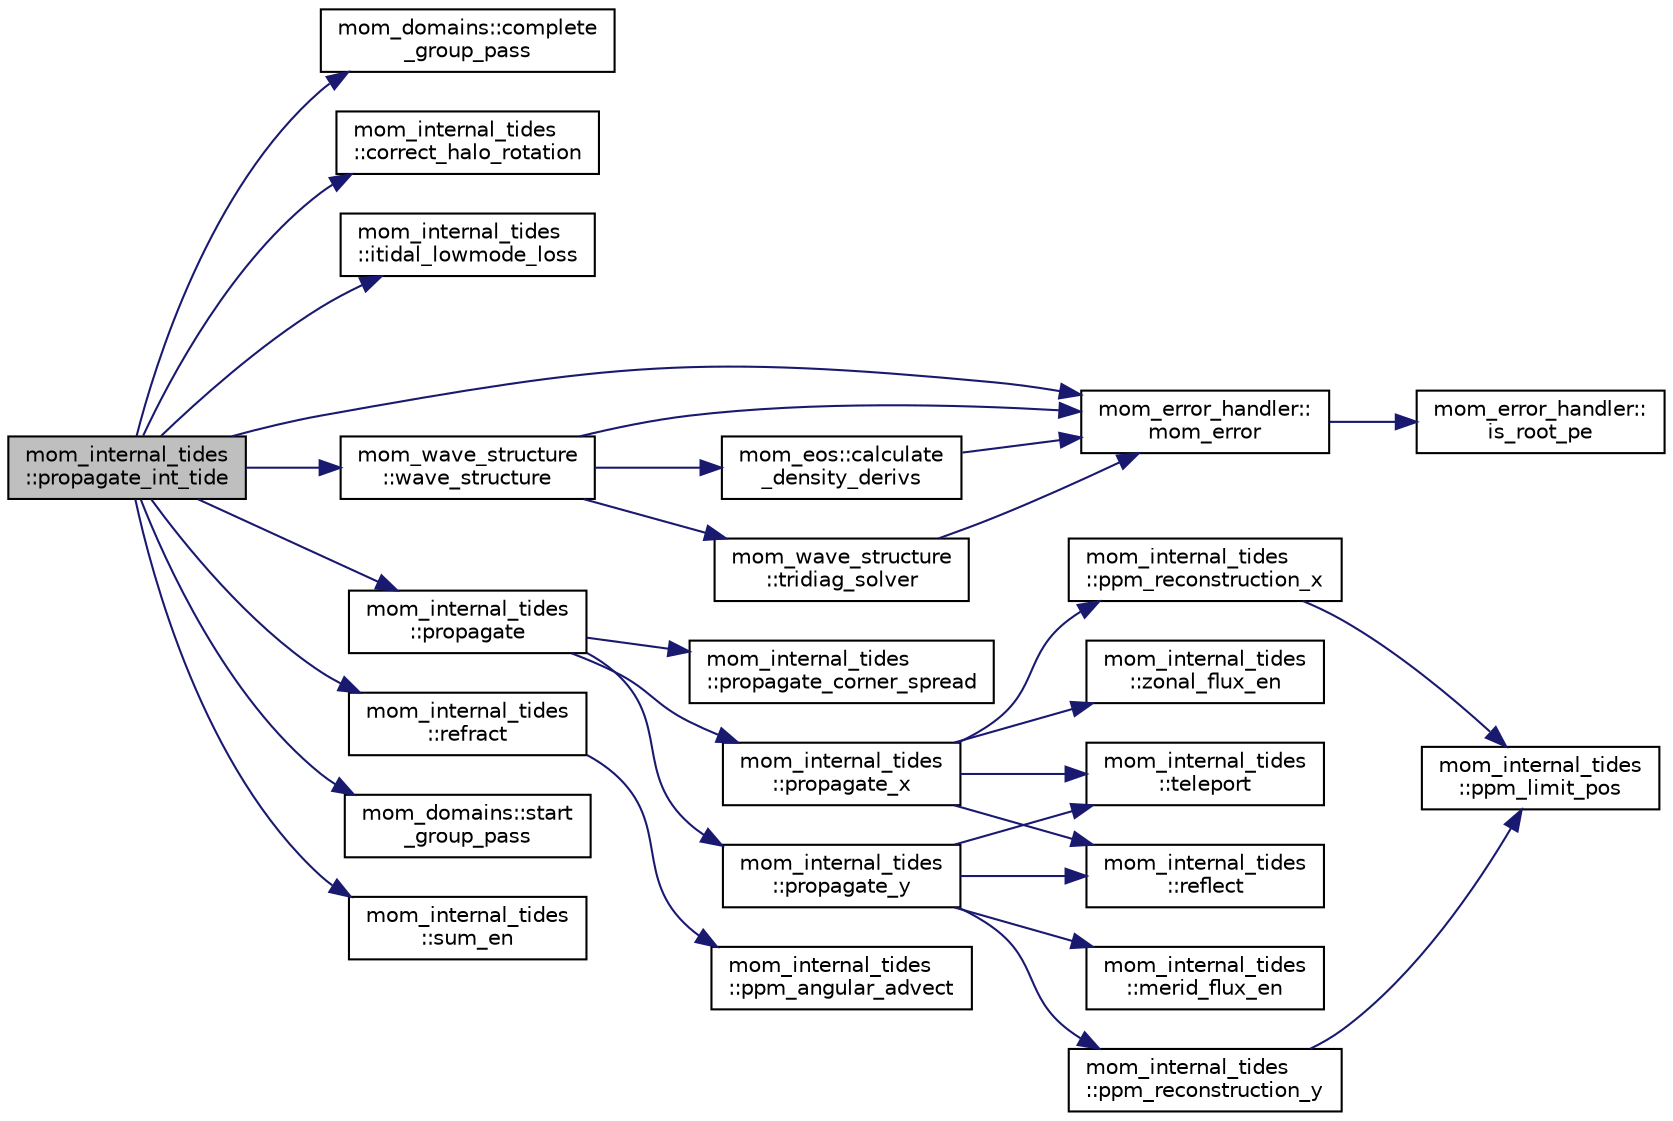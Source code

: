digraph "mom_internal_tides::propagate_int_tide"
{
 // INTERACTIVE_SVG=YES
  edge [fontname="Helvetica",fontsize="10",labelfontname="Helvetica",labelfontsize="10"];
  node [fontname="Helvetica",fontsize="10",shape=record];
  rankdir="LR";
  Node59 [label="mom_internal_tides\l::propagate_int_tide",height=0.2,width=0.4,color="black", fillcolor="grey75", style="filled", fontcolor="black"];
  Node59 -> Node60 [color="midnightblue",fontsize="10",style="solid",fontname="Helvetica"];
  Node60 [label="mom_domains::complete\l_group_pass",height=0.2,width=0.4,color="black", fillcolor="white", style="filled",URL="$namespacemom__domains.html#ad6fe013fb609fbb74bfeb66852d26796"];
  Node59 -> Node61 [color="midnightblue",fontsize="10",style="solid",fontname="Helvetica"];
  Node61 [label="mom_internal_tides\l::correct_halo_rotation",height=0.2,width=0.4,color="black", fillcolor="white", style="filled",URL="$namespacemom__internal__tides.html#a6643978290bfd9080c1218c338acd605",tooltip="This subroutine rotates points in the halos where required to accomodate changes in grid orientation..."];
  Node59 -> Node62 [color="midnightblue",fontsize="10",style="solid",fontname="Helvetica"];
  Node62 [label="mom_internal_tides\l::itidal_lowmode_loss",height=0.2,width=0.4,color="black", fillcolor="white", style="filled",URL="$namespacemom__internal__tides.html#abb26441c0f9e0748f0ad66d22c1d81b0",tooltip="This subroutine calculates the energy lost from the propagating internal tide due to scattering over ..."];
  Node59 -> Node63 [color="midnightblue",fontsize="10",style="solid",fontname="Helvetica"];
  Node63 [label="mom_error_handler::\lmom_error",height=0.2,width=0.4,color="black", fillcolor="white", style="filled",URL="$namespacemom__error__handler.html#a460cfb79a06c29fc249952c2a3710d67"];
  Node63 -> Node64 [color="midnightblue",fontsize="10",style="solid",fontname="Helvetica"];
  Node64 [label="mom_error_handler::\lis_root_pe",height=0.2,width=0.4,color="black", fillcolor="white", style="filled",URL="$namespacemom__error__handler.html#ad5f00a53059c72fe2332d1436c80ca71"];
  Node59 -> Node65 [color="midnightblue",fontsize="10",style="solid",fontname="Helvetica"];
  Node65 [label="mom_internal_tides\l::propagate",height=0.2,width=0.4,color="black", fillcolor="white", style="filled",URL="$namespacemom__internal__tides.html#a22caa92b67ed4077ce78eac34d15b14d",tooltip="This subroutine does refraction on the internal waves at a single frequency. "];
  Node65 -> Node66 [color="midnightblue",fontsize="10",style="solid",fontname="Helvetica"];
  Node66 [label="mom_internal_tides\l::propagate_corner_spread",height=0.2,width=0.4,color="black", fillcolor="white", style="filled",URL="$namespacemom__internal__tides.html#a66c9354cfdcde3d06a2ebe8775572d23",tooltip="This subroutine does first-order corner advection. It was written with the hopes of smoothing out the..."];
  Node65 -> Node67 [color="midnightblue",fontsize="10",style="solid",fontname="Helvetica"];
  Node67 [label="mom_internal_tides\l::propagate_x",height=0.2,width=0.4,color="black", fillcolor="white", style="filled",URL="$namespacemom__internal__tides.html#a487e6cad7cea4c5095f198c236628d6d"];
  Node67 -> Node68 [color="midnightblue",fontsize="10",style="solid",fontname="Helvetica"];
  Node68 [label="mom_internal_tides\l::ppm_reconstruction_x",height=0.2,width=0.4,color="black", fillcolor="white", style="filled",URL="$namespacemom__internal__tides.html#afa863318cc960c0be08672731ce6f225",tooltip="This subroutine calculates left/right edge values for PPM reconstruction. "];
  Node68 -> Node69 [color="midnightblue",fontsize="10",style="solid",fontname="Helvetica"];
  Node69 [label="mom_internal_tides\l::ppm_limit_pos",height=0.2,width=0.4,color="black", fillcolor="white", style="filled",URL="$namespacemom__internal__tides.html#a16dd5b071e0fc87eb04c32f602c08aa5",tooltip="This subroutine limits the left/right edge values of the PPM reconstruction to give a reconstruction ..."];
  Node67 -> Node70 [color="midnightblue",fontsize="10",style="solid",fontname="Helvetica"];
  Node70 [label="mom_internal_tides\l::zonal_flux_en",height=0.2,width=0.4,color="black", fillcolor="white", style="filled",URL="$namespacemom__internal__tides.html#a11b6fedbef7fd03428f8dfc404252792",tooltip="This subroutines evaluates the zonal mass or volume fluxes in a layer. "];
  Node67 -> Node71 [color="midnightblue",fontsize="10",style="solid",fontname="Helvetica"];
  Node71 [label="mom_internal_tides\l::reflect",height=0.2,width=0.4,color="black", fillcolor="white", style="filled",URL="$namespacemom__internal__tides.html#a6c622bfe3863b8fcea98c78104477491",tooltip="This subroutine does reflection of the internal waves at a single frequency. "];
  Node67 -> Node72 [color="midnightblue",fontsize="10",style="solid",fontname="Helvetica"];
  Node72 [label="mom_internal_tides\l::teleport",height=0.2,width=0.4,color="black", fillcolor="white", style="filled",URL="$namespacemom__internal__tides.html#a0a20d26531e245a26385d1c056b6a5b6",tooltip="This subroutine moves energy across lines of partial reflection to prevent reflection of energy that ..."];
  Node65 -> Node73 [color="midnightblue",fontsize="10",style="solid",fontname="Helvetica"];
  Node73 [label="mom_internal_tides\l::propagate_y",height=0.2,width=0.4,color="black", fillcolor="white", style="filled",URL="$namespacemom__internal__tides.html#a5f63667c6d87b8ae6d51076ea2942aca"];
  Node73 -> Node74 [color="midnightblue",fontsize="10",style="solid",fontname="Helvetica"];
  Node74 [label="mom_internal_tides\l::ppm_reconstruction_y",height=0.2,width=0.4,color="black", fillcolor="white", style="filled",URL="$namespacemom__internal__tides.html#a6c3dc6d74dfd6e5b13d5f710899be278",tooltip="This subroutine calculates left/right edge valus for PPM reconstruction. "];
  Node74 -> Node69 [color="midnightblue",fontsize="10",style="solid",fontname="Helvetica"];
  Node73 -> Node75 [color="midnightblue",fontsize="10",style="solid",fontname="Helvetica"];
  Node75 [label="mom_internal_tides\l::merid_flux_en",height=0.2,width=0.4,color="black", fillcolor="white", style="filled",URL="$namespacemom__internal__tides.html#a08d375b914ce03bed1b317c9b7371f77",tooltip="This subroutines evaluates the meridional mass or volume fluxes in a layer. "];
  Node73 -> Node71 [color="midnightblue",fontsize="10",style="solid",fontname="Helvetica"];
  Node73 -> Node72 [color="midnightblue",fontsize="10",style="solid",fontname="Helvetica"];
  Node59 -> Node76 [color="midnightblue",fontsize="10",style="solid",fontname="Helvetica"];
  Node76 [label="mom_internal_tides\l::refract",height=0.2,width=0.4,color="black", fillcolor="white", style="filled",URL="$namespacemom__internal__tides.html#a1008324f9434f216ded4fbd182cbae28",tooltip="This subroutine does refraction on the internal waves at a single frequency. "];
  Node76 -> Node77 [color="midnightblue",fontsize="10",style="solid",fontname="Helvetica"];
  Node77 [label="mom_internal_tides\l::ppm_angular_advect",height=0.2,width=0.4,color="black", fillcolor="white", style="filled",URL="$namespacemom__internal__tides.html#ae34593443ab6362445946e9d75528155",tooltip="This subroutine calculates the 1-d flux for advection in angular space using a monotonic piecewise pa..."];
  Node59 -> Node78 [color="midnightblue",fontsize="10",style="solid",fontname="Helvetica"];
  Node78 [label="mom_domains::start\l_group_pass",height=0.2,width=0.4,color="black", fillcolor="white", style="filled",URL="$namespacemom__domains.html#aee5ecb920463220ac2622e011151f8cd"];
  Node59 -> Node79 [color="midnightblue",fontsize="10",style="solid",fontname="Helvetica"];
  Node79 [label="mom_internal_tides\l::sum_en",height=0.2,width=0.4,color="black", fillcolor="white", style="filled",URL="$namespacemom__internal__tides.html#a9e8e7b153aef9049c2217658821e3178",tooltip="This subroutine checks for energy conservation on computational domain. "];
  Node59 -> Node80 [color="midnightblue",fontsize="10",style="solid",fontname="Helvetica"];
  Node80 [label="mom_wave_structure\l::wave_structure",height=0.2,width=0.4,color="black", fillcolor="white", style="filled",URL="$namespacemom__wave__structure.html#a6dab6eaab930bb622d4462d5f51f8ab4",tooltip="This subroutine determines the internal wave velocity structure for any mode. "];
  Node80 -> Node63 [color="midnightblue",fontsize="10",style="solid",fontname="Helvetica"];
  Node80 -> Node81 [color="midnightblue",fontsize="10",style="solid",fontname="Helvetica"];
  Node81 [label="mom_eos::calculate\l_density_derivs",height=0.2,width=0.4,color="black", fillcolor="white", style="filled",URL="$namespacemom__eos.html#a204529f8434a0322314e6ce2a9762436",tooltip="Calls the appropriate subroutine to calculate density derivatives for 1-D array inputs. "];
  Node81 -> Node63 [color="midnightblue",fontsize="10",style="solid",fontname="Helvetica"];
  Node80 -> Node82 [color="midnightblue",fontsize="10",style="solid",fontname="Helvetica"];
  Node82 [label="mom_wave_structure\l::tridiag_solver",height=0.2,width=0.4,color="black", fillcolor="white", style="filled",URL="$namespacemom__wave__structure.html#ad8e6e47af44d24efcd3f3b80f4344fbd",tooltip="This subroutine solves a tri-diagonal system Ax=y using either the standard Thomas algorithim (TDMA_T..."];
  Node82 -> Node63 [color="midnightblue",fontsize="10",style="solid",fontname="Helvetica"];
}
